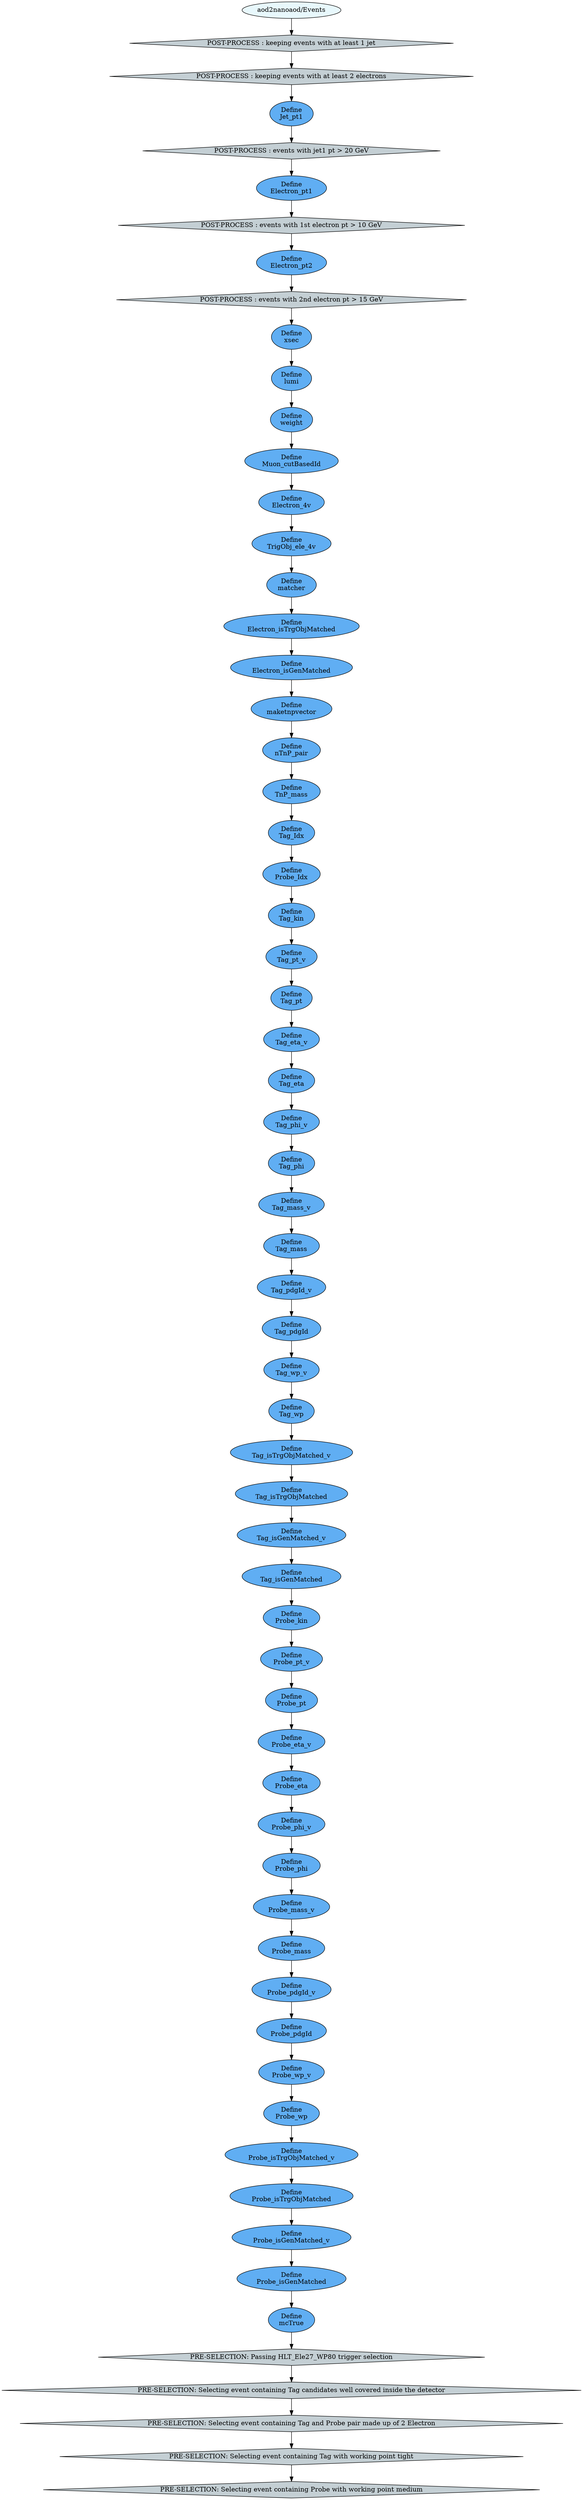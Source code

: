 digraph {
	63 [label="PRE-SELECTION: Selecting event containing Probe with working point medium", style="filled", fillcolor="#c4cfd4", shape="diamond"];
	62 [label="PRE-SELECTION: Selecting event containing Tag with working point tight", style="filled", fillcolor="#c4cfd4", shape="diamond"];
	61 [label="PRE-SELECTION: Selecting event containing Tag and Probe pair made up of 2 Electron", style="filled", fillcolor="#c4cfd4", shape="diamond"];
	60 [label="PRE-SELECTION: Selecting event containing Tag candidates well covered inside the detector", style="filled", fillcolor="#c4cfd4", shape="diamond"];
	10 [label="PRE-SELECTION: Passing HLT_Ele27_WP80 trigger selection", style="filled", fillcolor="#c4cfd4", shape="diamond"];
	11 [label="Define
mcTrue", style="filled", fillcolor="#60aef3", shape="oval"];
	12 [label="Define
Probe_isGenMatched", style="filled", fillcolor="#60aef3", shape="oval"];
	13 [label="Define
Probe_isGenMatched_v", style="filled", fillcolor="#60aef3", shape="oval"];
	14 [label="Define
Probe_isTrgObjMatched", style="filled", fillcolor="#60aef3", shape="oval"];
	15 [label="Define
Probe_isTrgObjMatched_v", style="filled", fillcolor="#60aef3", shape="oval"];
	16 [label="Define
Probe_wp", style="filled", fillcolor="#60aef3", shape="oval"];
	17 [label="Define
Probe_wp_v", style="filled", fillcolor="#60aef3", shape="oval"];
	18 [label="Define
Probe_pdgId", style="filled", fillcolor="#60aef3", shape="oval"];
	19 [label="Define
Probe_pdgId_v", style="filled", fillcolor="#60aef3", shape="oval"];
	20 [label="Define
Probe_mass", style="filled", fillcolor="#60aef3", shape="oval"];
	21 [label="Define
Probe_mass_v", style="filled", fillcolor="#60aef3", shape="oval"];
	22 [label="Define
Probe_phi", style="filled", fillcolor="#60aef3", shape="oval"];
	23 [label="Define
Probe_phi_v", style="filled", fillcolor="#60aef3", shape="oval"];
	24 [label="Define
Probe_eta", style="filled", fillcolor="#60aef3", shape="oval"];
	25 [label="Define
Probe_eta_v", style="filled", fillcolor="#60aef3", shape="oval"];
	26 [label="Define
Probe_pt", style="filled", fillcolor="#60aef3", shape="oval"];
	27 [label="Define
Probe_pt_v", style="filled", fillcolor="#60aef3", shape="oval"];
	28 [label="Define
Probe_kin", style="filled", fillcolor="#60aef3", shape="oval"];
	29 [label="Define
Tag_isGenMatched", style="filled", fillcolor="#60aef3", shape="oval"];
	30 [label="Define
Tag_isGenMatched_v", style="filled", fillcolor="#60aef3", shape="oval"];
	31 [label="Define
Tag_isTrgObjMatched", style="filled", fillcolor="#60aef3", shape="oval"];
	32 [label="Define
Tag_isTrgObjMatched_v", style="filled", fillcolor="#60aef3", shape="oval"];
	33 [label="Define
Tag_wp", style="filled", fillcolor="#60aef3", shape="oval"];
	34 [label="Define
Tag_wp_v", style="filled", fillcolor="#60aef3", shape="oval"];
	35 [label="Define
Tag_pdgId", style="filled", fillcolor="#60aef3", shape="oval"];
	36 [label="Define
Tag_pdgId_v", style="filled", fillcolor="#60aef3", shape="oval"];
	37 [label="Define
Tag_mass", style="filled", fillcolor="#60aef3", shape="oval"];
	38 [label="Define
Tag_mass_v", style="filled", fillcolor="#60aef3", shape="oval"];
	39 [label="Define
Tag_phi", style="filled", fillcolor="#60aef3", shape="oval"];
	40 [label="Define
Tag_phi_v", style="filled", fillcolor="#60aef3", shape="oval"];
	41 [label="Define
Tag_eta", style="filled", fillcolor="#60aef3", shape="oval"];
	42 [label="Define
Tag_eta_v", style="filled", fillcolor="#60aef3", shape="oval"];
	43 [label="Define
Tag_pt", style="filled", fillcolor="#60aef3", shape="oval"];
	44 [label="Define
Tag_pt_v", style="filled", fillcolor="#60aef3", shape="oval"];
	45 [label="Define
Tag_kin", style="filled", fillcolor="#60aef3", shape="oval"];
	46 [label="Define
Probe_Idx", style="filled", fillcolor="#60aef3", shape="oval"];
	47 [label="Define
Tag_Idx", style="filled", fillcolor="#60aef3", shape="oval"];
	48 [label="Define
TnP_mass", style="filled", fillcolor="#60aef3", shape="oval"];
	49 [label="Define
nTnP_pair", style="filled", fillcolor="#60aef3", shape="oval"];
	50 [label="Define
maketnpvector", style="filled", fillcolor="#60aef3", shape="oval"];
	51 [label="Define
Electron_isGenMatched", style="filled", fillcolor="#60aef3", shape="oval"];
	52 [label="Define
Electron_isTrgObjMatched", style="filled", fillcolor="#60aef3", shape="oval"];
	53 [label="Define
matcher", style="filled", fillcolor="#60aef3", shape="oval"];
	54 [label="Define
TrigObj_ele_4v", style="filled", fillcolor="#60aef3", shape="oval"];
	55 [label="Define
Electron_4v", style="filled", fillcolor="#60aef3", shape="oval"];
	56 [label="Define
Muon_cutBasedId", style="filled", fillcolor="#60aef3", shape="oval"];
	57 [label="Define
weight", style="filled", fillcolor="#60aef3", shape="oval"];
	58 [label="Define
lumi", style="filled", fillcolor="#60aef3", shape="oval"];
	59 [label="Define
xsec", style="filled", fillcolor="#60aef3", shape="oval"];
	8 [label="POST-PROCESS : events with 2nd electron pt > 15 GeV", style="filled", fillcolor="#c4cfd4", shape="diamond"];
	9 [label="Define
Electron_pt2", style="filled", fillcolor="#60aef3", shape="oval"];
	6 [label="POST-PROCESS : events with 1st electron pt > 10 GeV", style="filled", fillcolor="#c4cfd4", shape="diamond"];
	7 [label="Define
Electron_pt1", style="filled", fillcolor="#60aef3", shape="oval"];
	4 [label="POST-PROCESS : events with jet1 pt > 20 GeV", style="filled", fillcolor="#c4cfd4", shape="diamond"];
	5 [label="Define
Jet_pt1", style="filled", fillcolor="#60aef3", shape="oval"];
	3 [label="POST-PROCESS : keeping events with at least 2 electrons", style="filled", fillcolor="#c4cfd4", shape="diamond"];
	2 [label="POST-PROCESS : keeping events with at least 1 jet", style="filled", fillcolor="#c4cfd4", shape="diamond"];
	0 [label="aod2nanoaod/Events", style="filled", fillcolor="#e8f8fc", shape="oval"];
	62 -> 63;
	61 -> 62;
	60 -> 61;
	10 -> 60;
	11 -> 10;
	12 -> 11;
	13 -> 12;
	14 -> 13;
	15 -> 14;
	16 -> 15;
	17 -> 16;
	18 -> 17;
	19 -> 18;
	20 -> 19;
	21 -> 20;
	22 -> 21;
	23 -> 22;
	24 -> 23;
	25 -> 24;
	26 -> 25;
	27 -> 26;
	28 -> 27;
	29 -> 28;
	30 -> 29;
	31 -> 30;
	32 -> 31;
	33 -> 32;
	34 -> 33;
	35 -> 34;
	36 -> 35;
	37 -> 36;
	38 -> 37;
	39 -> 38;
	40 -> 39;
	41 -> 40;
	42 -> 41;
	43 -> 42;
	44 -> 43;
	45 -> 44;
	46 -> 45;
	47 -> 46;
	48 -> 47;
	49 -> 48;
	50 -> 49;
	51 -> 50;
	52 -> 51;
	53 -> 52;
	54 -> 53;
	55 -> 54;
	56 -> 55;
	57 -> 56;
	58 -> 57;
	59 -> 58;
	8 -> 59;
	9 -> 8;
	6 -> 9;
	7 -> 6;
	4 -> 7;
	5 -> 4;
	3 -> 5;
	2 -> 3;
	0 -> 2;
}